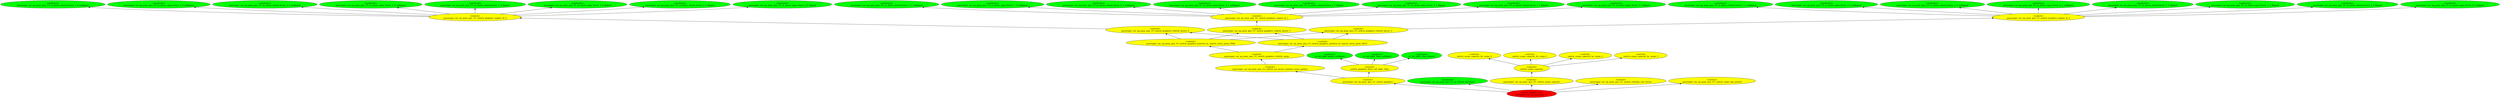digraph {
rankdir="BT"
ss_tail_light_16px_unflipped [fillcolor=green style="filled" label="<spriteset>\nss_tail_light_16px_unflipped"]
ss_tail_light_16px_flipped [fillcolor=green style="filled" label="<spriteset>\nss_tail_light_16px_flipped"]
ss_tail_light_empty_unflipped [fillcolor=green style="filled" label="<spriteset>\nss_tail_light_empty_unflipped"]
switch_graphics_layer_tail_light_16px [fillcolor=yellow style="filled" label="<switch>\nswitch_graphics_layer_tail_light_16px"]
switch_cargo_capacity_by_cargo_0 [fillcolor=yellow style="filled" label="<switch>\nswitch_cargo_capacity_by_cargo_0"]
switch_cargo_capacity_by_cargo_1 [fillcolor=yellow style="filled" label="<switch>\nswitch_cargo_capacity_by_cargo_1"]
switch_cargo_capacity_by_cargo_2 [fillcolor=yellow style="filled" label="<switch>\nswitch_cargo_capacity_by_cargo_2"]
switch_cargo_capacity_by_cargo_3 [fillcolor=yellow style="filled" label="<switch>\nswitch_cargo_capacity_by_cargo_3"]
switch_cargo_capacity [fillcolor=yellow style="filled" label="<switch>\nswitch_cargo_capacity"]
passenger_car_ng_pony_gen_1U_ss_doors_closed_livery_1_0_unflipped [fillcolor=green style="filled" label="<spriteset>\npassenger_car_ng_pony_gen_1U_ss_doors_closed_livery_1_0_unflipped"]
passenger_car_ng_pony_gen_1U_ss_doors_open_livery_1_0_unflipped [fillcolor=green style="filled" label="<spriteset>\npassenger_car_ng_pony_gen_1U_ss_doors_open_livery_1_0_unflipped"]
passenger_car_ng_pony_gen_1U_ss_doors_closed_livery_2_0_unflipped [fillcolor=green style="filled" label="<spriteset>\npassenger_car_ng_pony_gen_1U_ss_doors_closed_livery_2_0_unflipped"]
passenger_car_ng_pony_gen_1U_ss_doors_open_livery_2_0_unflipped [fillcolor=green style="filled" label="<spriteset>\npassenger_car_ng_pony_gen_1U_ss_doors_open_livery_2_0_unflipped"]
passenger_car_ng_pony_gen_1U_ss_doors_closed_livery_1_0_flipped [fillcolor=green style="filled" label="<spriteset>\npassenger_car_ng_pony_gen_1U_ss_doors_closed_livery_1_0_flipped"]
passenger_car_ng_pony_gen_1U_ss_doors_open_livery_1_0_flipped [fillcolor=green style="filled" label="<spriteset>\npassenger_car_ng_pony_gen_1U_ss_doors_open_livery_1_0_flipped"]
passenger_car_ng_pony_gen_1U_ss_doors_closed_livery_2_0_flipped [fillcolor=green style="filled" label="<spriteset>\npassenger_car_ng_pony_gen_1U_ss_doors_closed_livery_2_0_flipped"]
passenger_car_ng_pony_gen_1U_ss_doors_open_livery_2_0_flipped [fillcolor=green style="filled" label="<spriteset>\npassenger_car_ng_pony_gen_1U_ss_doors_open_livery_2_0_flipped"]
passenger_car_ng_pony_gen_1U_switch_graphics_engine_id_0 [fillcolor=yellow style="filled" label="<switch>\npassenger_car_ng_pony_gen_1U_switch_graphics_engine_id_0"]
passenger_car_ng_pony_gen_1U_switch_graphics_vehicle_layers_0 [fillcolor=yellow style="filled" label="<switch>\npassenger_car_ng_pony_gen_1U_switch_graphics_vehicle_layers_0"]
passenger_car_ng_pony_gen_1U_ss_doors_closed_livery_1_1_unflipped [fillcolor=green style="filled" label="<spriteset>\npassenger_car_ng_pony_gen_1U_ss_doors_closed_livery_1_1_unflipped"]
passenger_car_ng_pony_gen_1U_ss_doors_open_livery_1_1_unflipped [fillcolor=green style="filled" label="<spriteset>\npassenger_car_ng_pony_gen_1U_ss_doors_open_livery_1_1_unflipped"]
passenger_car_ng_pony_gen_1U_ss_doors_closed_livery_2_1_unflipped [fillcolor=green style="filled" label="<spriteset>\npassenger_car_ng_pony_gen_1U_ss_doors_closed_livery_2_1_unflipped"]
passenger_car_ng_pony_gen_1U_ss_doors_open_livery_2_1_unflipped [fillcolor=green style="filled" label="<spriteset>\npassenger_car_ng_pony_gen_1U_ss_doors_open_livery_2_1_unflipped"]
passenger_car_ng_pony_gen_1U_ss_doors_closed_livery_1_1_flipped [fillcolor=green style="filled" label="<spriteset>\npassenger_car_ng_pony_gen_1U_ss_doors_closed_livery_1_1_flipped"]
passenger_car_ng_pony_gen_1U_ss_doors_open_livery_1_1_flipped [fillcolor=green style="filled" label="<spriteset>\npassenger_car_ng_pony_gen_1U_ss_doors_open_livery_1_1_flipped"]
passenger_car_ng_pony_gen_1U_ss_doors_closed_livery_2_1_flipped [fillcolor=green style="filled" label="<spriteset>\npassenger_car_ng_pony_gen_1U_ss_doors_closed_livery_2_1_flipped"]
passenger_car_ng_pony_gen_1U_ss_doors_open_livery_2_1_flipped [fillcolor=green style="filled" label="<spriteset>\npassenger_car_ng_pony_gen_1U_ss_doors_open_livery_2_1_flipped"]
passenger_car_ng_pony_gen_1U_switch_graphics_engine_id_1 [fillcolor=yellow style="filled" label="<switch>\npassenger_car_ng_pony_gen_1U_switch_graphics_engine_id_1"]
passenger_car_ng_pony_gen_1U_switch_graphics_vehicle_layers_1 [fillcolor=yellow style="filled" label="<switch>\npassenger_car_ng_pony_gen_1U_switch_graphics_vehicle_layers_1"]
passenger_car_ng_pony_gen_1U_ss_doors_closed_livery_1_2_unflipped [fillcolor=green style="filled" label="<spriteset>\npassenger_car_ng_pony_gen_1U_ss_doors_closed_livery_1_2_unflipped"]
passenger_car_ng_pony_gen_1U_ss_doors_open_livery_1_2_unflipped [fillcolor=green style="filled" label="<spriteset>\npassenger_car_ng_pony_gen_1U_ss_doors_open_livery_1_2_unflipped"]
passenger_car_ng_pony_gen_1U_ss_doors_closed_livery_2_2_unflipped [fillcolor=green style="filled" label="<spriteset>\npassenger_car_ng_pony_gen_1U_ss_doors_closed_livery_2_2_unflipped"]
passenger_car_ng_pony_gen_1U_ss_doors_open_livery_2_2_unflipped [fillcolor=green style="filled" label="<spriteset>\npassenger_car_ng_pony_gen_1U_ss_doors_open_livery_2_2_unflipped"]
passenger_car_ng_pony_gen_1U_ss_doors_closed_livery_1_2_flipped [fillcolor=green style="filled" label="<spriteset>\npassenger_car_ng_pony_gen_1U_ss_doors_closed_livery_1_2_flipped"]
passenger_car_ng_pony_gen_1U_ss_doors_open_livery_1_2_flipped [fillcolor=green style="filled" label="<spriteset>\npassenger_car_ng_pony_gen_1U_ss_doors_open_livery_1_2_flipped"]
passenger_car_ng_pony_gen_1U_ss_doors_closed_livery_2_2_flipped [fillcolor=green style="filled" label="<spriteset>\npassenger_car_ng_pony_gen_1U_ss_doors_closed_livery_2_2_flipped"]
passenger_car_ng_pony_gen_1U_ss_doors_open_livery_2_2_flipped [fillcolor=green style="filled" label="<spriteset>\npassenger_car_ng_pony_gen_1U_ss_doors_open_livery_2_2_flipped"]
passenger_car_ng_pony_gen_1U_switch_graphics_engine_id_2 [fillcolor=yellow style="filled" label="<switch>\npassenger_car_ng_pony_gen_1U_switch_graphics_engine_id_2"]
passenger_car_ng_pony_gen_1U_switch_graphics_vehicle_layers_2 [fillcolor=yellow style="filled" label="<switch>\npassenger_car_ng_pony_gen_1U_switch_graphics_vehicle_layers_2"]
passenger_car_ng_pony_gen_1U_switch_graphics_position_in_consist_entry_point_PASS [fillcolor=yellow style="filled" label="<switch>\npassenger_car_ng_pony_gen_1U_switch_graphics_position_in_consist_entry_point_PASS"]
passenger_car_ng_pony_gen_1U_switch_graphics_position_in_consist_entry_point_DFLT [fillcolor=yellow style="filled" label="<switch>\npassenger_car_ng_pony_gen_1U_switch_graphics_position_in_consist_entry_point_DFLT"]
passenger_car_ng_pony_gen_1U_switch_graphics_vehicle_cargo [fillcolor=yellow style="filled" label="<switch>\npassenger_car_ng_pony_gen_1U_switch_graphics_vehicle_cargo"]
passenger_car_ng_pony_gen_1U_ss_vehicle_purchase [fillcolor=green style="filled" label="<spriteset>\npassenger_car_ng_pony_gen_1U_ss_vehicle_purchase"]
passenger_car_ng_pony_gen_1U_switch_set_layers_register_more_sprites [fillcolor=yellow style="filled" label="<switch>\npassenger_car_ng_pony_gen_1U_switch_set_layers_register_more_sprites"]
passenger_car_ng_pony_gen_1U_switch_graphics [fillcolor=yellow style="filled" label="<switch>\npassenger_car_ng_pony_gen_1U_switch_graphics"]
passenger_car_ng_pony_gen_1U_switch_cargo_capacity [fillcolor=yellow style="filled" label="<switch>\npassenger_car_ng_pony_gen_1U_switch_cargo_capacity"]
passenger_car_ng_pony_gen_1U_switch_running_cost_factor [fillcolor=yellow style="filled" label="<switch>\npassenger_car_ng_pony_gen_1U_switch_running_cost_factor"]
passenger_car_ng_pony_gen_1U_switch_cargo_age_period [fillcolor=yellow style="filled" label="<switch>\npassenger_car_ng_pony_gen_1U_switch_cargo_age_period"]
passenger_car_ng_pony_gen_1U [fillcolor=red style="filled" label="<FEAT_TRAINS 770>\npassenger_car_ng_pony_gen_1U"]
passenger_car_ng_pony_gen_1U_switch_graphics_engine_id_2->passenger_car_ng_pony_gen_1U_ss_doors_closed_livery_1_2_flipped
passenger_car_ng_pony_gen_1U_switch_graphics_vehicle_layers_1->passenger_car_ng_pony_gen_1U_switch_graphics_engine_id_1
passenger_car_ng_pony_gen_1U_switch_graphics_engine_id_2->passenger_car_ng_pony_gen_1U_ss_doors_closed_livery_2_2_flipped
passenger_car_ng_pony_gen_1U_switch_graphics_position_in_consist_entry_point_PASS->passenger_car_ng_pony_gen_1U_switch_graphics_vehicle_layers_2
passenger_car_ng_pony_gen_1U_switch_set_layers_register_more_sprites->passenger_car_ng_pony_gen_1U_switch_graphics_vehicle_cargo
passenger_car_ng_pony_gen_1U->passenger_car_ng_pony_gen_1U_ss_vehicle_purchase
passenger_car_ng_pony_gen_1U_switch_graphics_engine_id_2->passenger_car_ng_pony_gen_1U_ss_doors_closed_livery_1_2_unflipped
passenger_car_ng_pony_gen_1U_switch_graphics_engine_id_0->passenger_car_ng_pony_gen_1U_ss_doors_closed_livery_1_0_flipped
passenger_car_ng_pony_gen_1U_switch_graphics_engine_id_1->passenger_car_ng_pony_gen_1U_ss_doors_closed_livery_2_1_flipped
passenger_car_ng_pony_gen_1U_switch_graphics_engine_id_0->passenger_car_ng_pony_gen_1U_ss_doors_closed_livery_1_0_unflipped
passenger_car_ng_pony_gen_1U_switch_graphics_engine_id_0->passenger_car_ng_pony_gen_1U_ss_doors_closed_livery_2_0_unflipped
passenger_car_ng_pony_gen_1U_switch_graphics->switch_graphics_layer_tail_light_16px
switch_graphics_layer_tail_light_16px->ss_tail_light_16px_flipped
switch_cargo_capacity->switch_cargo_capacity_by_cargo_1
passenger_car_ng_pony_gen_1U_switch_graphics_engine_id_2->passenger_car_ng_pony_gen_1U_ss_doors_open_livery_1_2_unflipped
passenger_car_ng_pony_gen_1U_switch_graphics_engine_id_1->passenger_car_ng_pony_gen_1U_ss_doors_open_livery_1_1_unflipped
passenger_car_ng_pony_gen_1U_switch_graphics_engine_id_2->passenger_car_ng_pony_gen_1U_ss_doors_open_livery_2_2_flipped
passenger_car_ng_pony_gen_1U_switch_graphics_engine_id_1->passenger_car_ng_pony_gen_1U_ss_doors_closed_livery_1_1_flipped
passenger_car_ng_pony_gen_1U_switch_graphics_engine_id_1->passenger_car_ng_pony_gen_1U_ss_doors_open_livery_1_1_flipped
passenger_car_ng_pony_gen_1U_switch_graphics_position_in_consist_entry_point_DFLT->passenger_car_ng_pony_gen_1U_switch_graphics_vehicle_layers_2
switch_graphics_layer_tail_light_16px->ss_tail_light_empty_unflipped
passenger_car_ng_pony_gen_1U_switch_graphics_engine_id_0->passenger_car_ng_pony_gen_1U_ss_doors_closed_livery_2_0_flipped
switch_cargo_capacity->switch_cargo_capacity_by_cargo_3
passenger_car_ng_pony_gen_1U->passenger_car_ng_pony_gen_1U_switch_cargo_age_period
switch_cargo_capacity->switch_cargo_capacity_by_cargo_0
passenger_car_ng_pony_gen_1U_switch_graphics_engine_id_1->passenger_car_ng_pony_gen_1U_ss_doors_open_livery_2_1_flipped
passenger_car_ng_pony_gen_1U_switch_graphics_engine_id_2->passenger_car_ng_pony_gen_1U_ss_doors_open_livery_1_2_flipped
passenger_car_ng_pony_gen_1U_switch_graphics_position_in_consist_entry_point_DFLT->passenger_car_ng_pony_gen_1U_switch_graphics_vehicle_layers_1
passenger_car_ng_pony_gen_1U->passenger_car_ng_pony_gen_1U_switch_cargo_capacity
passenger_car_ng_pony_gen_1U_switch_graphics_engine_id_2->passenger_car_ng_pony_gen_1U_ss_doors_closed_livery_2_2_unflipped
passenger_car_ng_pony_gen_1U_switch_graphics->passenger_car_ng_pony_gen_1U_switch_set_layers_register_more_sprites
passenger_car_ng_pony_gen_1U_switch_graphics_engine_id_0->passenger_car_ng_pony_gen_1U_ss_doors_open_livery_1_0_flipped
switch_graphics_layer_tail_light_16px->ss_tail_light_16px_unflipped
passenger_car_ng_pony_gen_1U_switch_graphics_position_in_consist_entry_point_PASS->passenger_car_ng_pony_gen_1U_switch_graphics_vehicle_layers_1
passenger_car_ng_pony_gen_1U_switch_graphics_engine_id_0->passenger_car_ng_pony_gen_1U_ss_doors_open_livery_1_0_unflipped
passenger_car_ng_pony_gen_1U_switch_graphics_position_in_consist_entry_point_PASS->passenger_car_ng_pony_gen_1U_switch_graphics_vehicle_layers_0
passenger_car_ng_pony_gen_1U->passenger_car_ng_pony_gen_1U_switch_graphics
passenger_car_ng_pony_gen_1U_switch_graphics_vehicle_layers_2->passenger_car_ng_pony_gen_1U_switch_graphics_engine_id_2
passenger_car_ng_pony_gen_1U_switch_graphics_engine_id_1->passenger_car_ng_pony_gen_1U_ss_doors_closed_livery_1_1_unflipped
passenger_car_ng_pony_gen_1U_switch_cargo_capacity->switch_cargo_capacity
passenger_car_ng_pony_gen_1U->passenger_car_ng_pony_gen_1U_switch_running_cost_factor
passenger_car_ng_pony_gen_1U_switch_graphics_engine_id_1->passenger_car_ng_pony_gen_1U_ss_doors_open_livery_2_1_unflipped
passenger_car_ng_pony_gen_1U_switch_graphics_position_in_consist_entry_point_DFLT->passenger_car_ng_pony_gen_1U_switch_graphics_vehicle_layers_0
passenger_car_ng_pony_gen_1U_switch_graphics_vehicle_cargo->passenger_car_ng_pony_gen_1U_switch_graphics_position_in_consist_entry_point_DFLT
passenger_car_ng_pony_gen_1U_switch_graphics_engine_id_0->passenger_car_ng_pony_gen_1U_ss_doors_open_livery_2_0_unflipped
passenger_car_ng_pony_gen_1U_switch_graphics_vehicle_cargo->passenger_car_ng_pony_gen_1U_switch_graphics_position_in_consist_entry_point_PASS
switch_cargo_capacity->switch_cargo_capacity_by_cargo_2
passenger_car_ng_pony_gen_1U_switch_graphics_engine_id_0->passenger_car_ng_pony_gen_1U_ss_doors_open_livery_2_0_flipped
passenger_car_ng_pony_gen_1U_switch_graphics_vehicle_layers_0->passenger_car_ng_pony_gen_1U_switch_graphics_engine_id_0
passenger_car_ng_pony_gen_1U_switch_graphics_engine_id_2->passenger_car_ng_pony_gen_1U_ss_doors_open_livery_2_2_unflipped
passenger_car_ng_pony_gen_1U_switch_graphics_engine_id_1->passenger_car_ng_pony_gen_1U_ss_doors_closed_livery_2_1_unflipped
}
